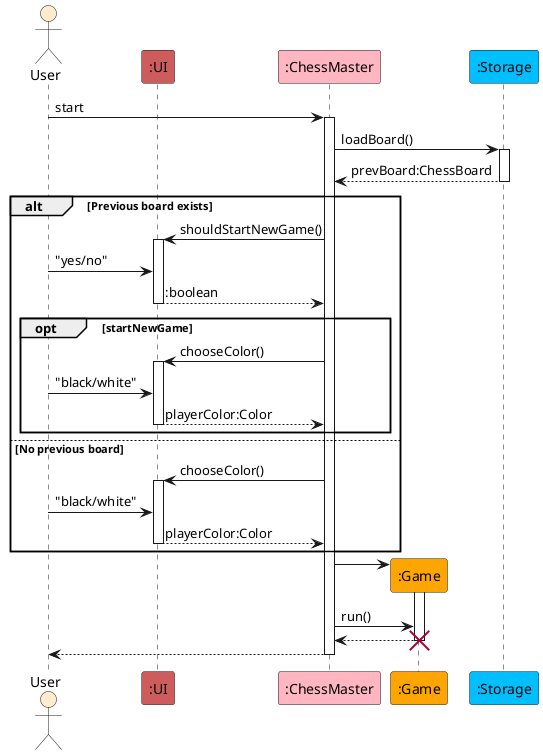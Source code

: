 @startuml ChessMasterSequence

actor User as user #BlanchedAlmond
participant ":UI" as ui #IndianRed
participant ":ChessMaster" as chessMaster #LightPink
participant ":Game" as game #Orange
participant ":Storage" as storage #DeepSkyBlue

user -> chessMaster : start
activate chessMaster

chessMaster -> storage : loadBoard()
activate storage

storage --> chessMaster : prevBoard:ChessBoard
deactivate storage

alt Previous board exists

    chessMaster -> ui : shouldStartNewGame()
    activate ui
    user -> ui : "yes/no"
    ui --> chessMaster : :boolean
    deactivate ui

    opt startNewGame

        chessMaster -> ui : chooseColor()
        activate ui
        user -> ui : "black/white"
        ui --> chessMaster : playerColor:Color
        deactivate ui

    end

else No previous board

    chessMaster -> ui : chooseColor()
    activate ui
    user -> ui : "black/white"
    ui --> chessMaster : playerColor:Color
    deactivate ui

end

create game
chessMaster -> game
activate game
chessMaster -> game : run()
game --> chessMaster
destroy game

chessMaster --> user
deactivate chessMaster

@enduml
